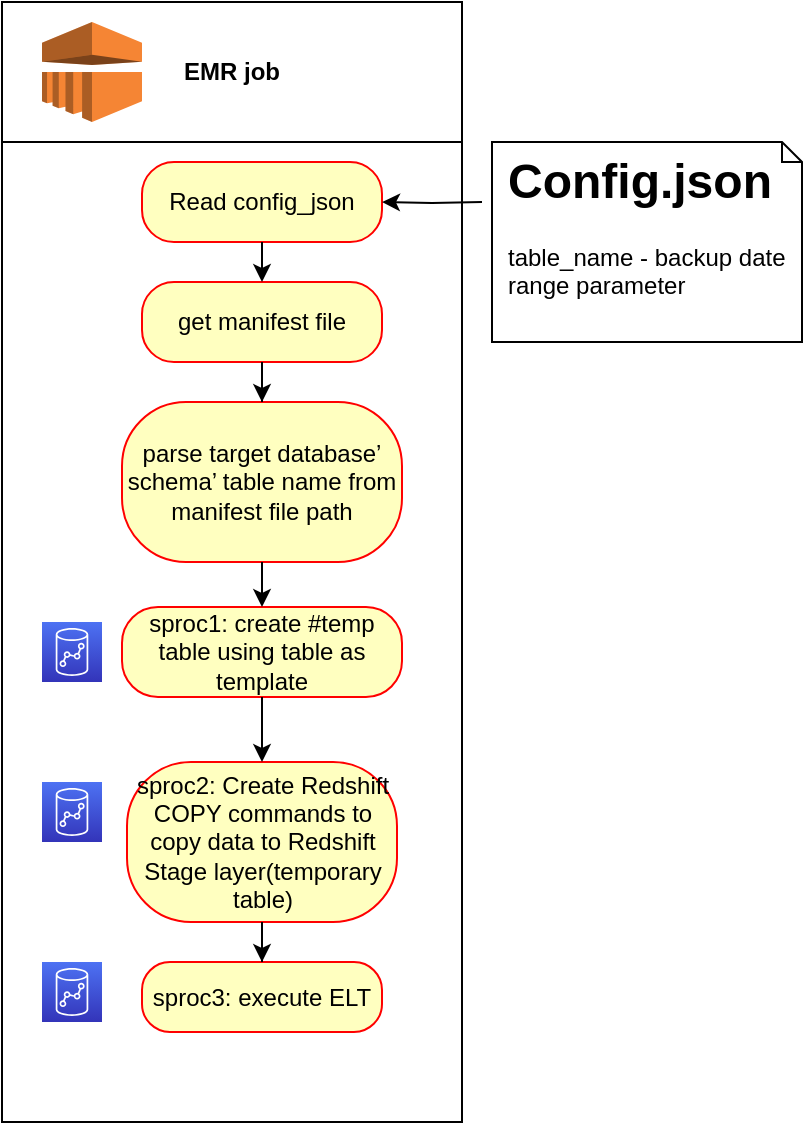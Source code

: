 <mxfile version="20.5.3" type="github" pages="2"><diagram id="X8Z78FuqrprQ2FSuTEVu" name="pre_ELT_steps"><mxGraphModel dx="1550" dy="852" grid="1" gridSize="10" guides="1" tooltips="1" connect="1" arrows="1" fold="1" page="1" pageScale="1" pageWidth="850" pageHeight="1100" math="0" shadow="0"><root><mxCell id="0"/><mxCell id="1" parent="0"/><mxCell id="zqa_NRZzv7nKZkw0Pogq-2" value="EMR job" style="swimlane;whiteSpace=wrap;html=1;startSize=70;" parent="1" vertex="1"><mxGeometry x="140" y="10" width="230" height="560" as="geometry"/></mxCell><mxCell id="zqa_NRZzv7nKZkw0Pogq-1" value="" style="outlineConnect=0;dashed=0;verticalLabelPosition=bottom;verticalAlign=top;align=center;html=1;shape=mxgraph.aws3.emr;fillColor=#F58534;gradientColor=none;" parent="zqa_NRZzv7nKZkw0Pogq-2" vertex="1"><mxGeometry x="20" y="10" width="50" height="50" as="geometry"/></mxCell><mxCell id="zqa_NRZzv7nKZkw0Pogq-4" value="Read config_json" style="rounded=1;whiteSpace=wrap;html=1;arcSize=40;fontColor=#000000;fillColor=#ffffc0;strokeColor=#ff0000;" parent="zqa_NRZzv7nKZkw0Pogq-2" vertex="1"><mxGeometry x="70" y="80" width="120" height="40" as="geometry"/></mxCell><mxCell id="zqa_NRZzv7nKZkw0Pogq-6" value="get manifest file" style="rounded=1;whiteSpace=wrap;html=1;arcSize=40;fontColor=#000000;fillColor=#ffffc0;strokeColor=#ff0000;" parent="zqa_NRZzv7nKZkw0Pogq-2" vertex="1"><mxGeometry x="70" y="140" width="120" height="40" as="geometry"/></mxCell><mxCell id="zqa_NRZzv7nKZkw0Pogq-7" value="" style="edgeStyle=orthogonalEdgeStyle;rounded=0;orthogonalLoop=1;jettySize=auto;html=1;" parent="zqa_NRZzv7nKZkw0Pogq-2" source="zqa_NRZzv7nKZkw0Pogq-4" target="zqa_NRZzv7nKZkw0Pogq-6" edge="1"><mxGeometry relative="1" as="geometry"><Array as="points"><mxPoint x="130" y="150"/><mxPoint x="130" y="150"/></Array></mxGeometry></mxCell><mxCell id="zqa_NRZzv7nKZkw0Pogq-12" value="&lt;span&gt;parse target database’ schema’ table name from manifest file path&lt;/span&gt;" style="rounded=1;whiteSpace=wrap;html=1;arcSize=40;fontColor=#000000;fillColor=#ffffc0;strokeColor=#ff0000;" parent="zqa_NRZzv7nKZkw0Pogq-2" vertex="1"><mxGeometry x="60" y="200" width="140" height="80" as="geometry"/></mxCell><mxCell id="zqa_NRZzv7nKZkw0Pogq-13" value="" style="edgeStyle=orthogonalEdgeStyle;rounded=0;orthogonalLoop=1;jettySize=auto;html=1;" parent="zqa_NRZzv7nKZkw0Pogq-2" source="zqa_NRZzv7nKZkw0Pogq-6" target="zqa_NRZzv7nKZkw0Pogq-12" edge="1"><mxGeometry relative="1" as="geometry"/></mxCell><mxCell id="zqa_NRZzv7nKZkw0Pogq-15" value="sproc1: create #temp table using table as template" style="whiteSpace=wrap;html=1;fillColor=#ffffc0;strokeColor=#ff0000;fontColor=#000000;rounded=1;arcSize=40;" parent="zqa_NRZzv7nKZkw0Pogq-2" vertex="1"><mxGeometry x="60" y="302.5" width="140" height="45" as="geometry"/></mxCell><mxCell id="zqa_NRZzv7nKZkw0Pogq-16" value="" style="edgeStyle=orthogonalEdgeStyle;rounded=0;orthogonalLoop=1;jettySize=auto;html=1;" parent="zqa_NRZzv7nKZkw0Pogq-2" source="zqa_NRZzv7nKZkw0Pogq-12" target="zqa_NRZzv7nKZkw0Pogq-15" edge="1"><mxGeometry relative="1" as="geometry"/></mxCell><mxCell id="zqa_NRZzv7nKZkw0Pogq-14" value="" style="sketch=0;points=[[0,0,0],[0.25,0,0],[0.5,0,0],[0.75,0,0],[1,0,0],[0,1,0],[0.25,1,0],[0.5,1,0],[0.75,1,0],[1,1,0],[0,0.25,0],[0,0.5,0],[0,0.75,0],[1,0.25,0],[1,0.5,0],[1,0.75,0]];outlineConnect=0;fontColor=#232F3E;gradientColor=#4D72F3;gradientDirection=north;fillColor=#3334B9;strokeColor=#ffffff;dashed=0;verticalLabelPosition=bottom;verticalAlign=top;align=center;html=1;fontSize=12;fontStyle=0;aspect=fixed;shape=mxgraph.aws4.resourceIcon;resIcon=mxgraph.aws4.redshift;" parent="zqa_NRZzv7nKZkw0Pogq-2" vertex="1"><mxGeometry x="20" y="310" width="30" height="30" as="geometry"/></mxCell><mxCell id="zqa_NRZzv7nKZkw0Pogq-17" value="&lt;span&gt;sproc2: Create&lt;/span&gt;&lt;span&gt; Redshift COPY commands to copy data to Redshift Stage layer(temporary table)&lt;/span&gt;" style="whiteSpace=wrap;html=1;fillColor=#ffffc0;strokeColor=#ff0000;fontColor=#000000;rounded=1;arcSize=40;" parent="zqa_NRZzv7nKZkw0Pogq-2" vertex="1"><mxGeometry x="62.5" y="380" width="135" height="80" as="geometry"/></mxCell><mxCell id="zqa_NRZzv7nKZkw0Pogq-18" value="" style="edgeStyle=orthogonalEdgeStyle;rounded=0;orthogonalLoop=1;jettySize=auto;html=1;" parent="zqa_NRZzv7nKZkw0Pogq-2" source="zqa_NRZzv7nKZkw0Pogq-15" target="zqa_NRZzv7nKZkw0Pogq-17" edge="1"><mxGeometry relative="1" as="geometry"/></mxCell><mxCell id="zqa_NRZzv7nKZkw0Pogq-19" value="" style="sketch=0;points=[[0,0,0],[0.25,0,0],[0.5,0,0],[0.75,0,0],[1,0,0],[0,1,0],[0.25,1,0],[0.5,1,0],[0.75,1,0],[1,1,0],[0,0.25,0],[0,0.5,0],[0,0.75,0],[1,0.25,0],[1,0.5,0],[1,0.75,0]];outlineConnect=0;fontColor=#232F3E;gradientColor=#4D72F3;gradientDirection=north;fillColor=#3334B9;strokeColor=#ffffff;dashed=0;verticalLabelPosition=bottom;verticalAlign=top;align=center;html=1;fontSize=12;fontStyle=0;aspect=fixed;shape=mxgraph.aws4.resourceIcon;resIcon=mxgraph.aws4.redshift;" parent="zqa_NRZzv7nKZkw0Pogq-2" vertex="1"><mxGeometry x="20" y="390" width="30" height="30" as="geometry"/></mxCell><mxCell id="zqa_NRZzv7nKZkw0Pogq-20" value="sproc3: execute ELT " style="whiteSpace=wrap;html=1;fillColor=#ffffc0;strokeColor=#ff0000;fontColor=#000000;rounded=1;arcSize=40;" parent="zqa_NRZzv7nKZkw0Pogq-2" vertex="1"><mxGeometry x="70" y="480" width="120" height="35" as="geometry"/></mxCell><mxCell id="zqa_NRZzv7nKZkw0Pogq-21" value="" style="edgeStyle=orthogonalEdgeStyle;rounded=0;orthogonalLoop=1;jettySize=auto;html=1;" parent="zqa_NRZzv7nKZkw0Pogq-2" source="zqa_NRZzv7nKZkw0Pogq-17" target="zqa_NRZzv7nKZkw0Pogq-20" edge="1"><mxGeometry relative="1" as="geometry"/></mxCell><mxCell id="zqa_NRZzv7nKZkw0Pogq-23" value="" style="sketch=0;points=[[0,0,0],[0.25,0,0],[0.5,0,0],[0.75,0,0],[1,0,0],[0,1,0],[0.25,1,0],[0.5,1,0],[0.75,1,0],[1,1,0],[0,0.25,0],[0,0.5,0],[0,0.75,0],[1,0.25,0],[1,0.5,0],[1,0.75,0]];outlineConnect=0;fontColor=#232F3E;gradientColor=#4D72F3;gradientDirection=north;fillColor=#3334B9;strokeColor=#ffffff;dashed=0;verticalLabelPosition=bottom;verticalAlign=top;align=center;html=1;fontSize=12;fontStyle=0;aspect=fixed;shape=mxgraph.aws4.resourceIcon;resIcon=mxgraph.aws4.redshift;" parent="zqa_NRZzv7nKZkw0Pogq-2" vertex="1"><mxGeometry x="20" y="480" width="30" height="30" as="geometry"/></mxCell><mxCell id="zqa_NRZzv7nKZkw0Pogq-10" value="" style="group" parent="1" vertex="1" connectable="0"><mxGeometry x="385" y="80" width="155" height="110" as="geometry"/></mxCell><mxCell id="zqa_NRZzv7nKZkw0Pogq-8" value="" style="shape=mxgraph.bpmn.data;labelPosition=center;verticalLabelPosition=bottom;align=center;verticalAlign=top;whiteSpace=wrap;size=10;html=1;" parent="zqa_NRZzv7nKZkw0Pogq-10" vertex="1"><mxGeometry width="155" height="100" as="geometry"/></mxCell><mxCell id="zqa_NRZzv7nKZkw0Pogq-9" value="&lt;h1&gt;Config.json&lt;br&gt;&lt;/h1&gt;&lt;p&gt;table_name - backup date range parameter&lt;br&gt;&lt;/p&gt;" style="text;html=1;strokeColor=none;fillColor=none;spacing=5;spacingTop=-20;whiteSpace=wrap;overflow=hidden;rounded=0;" parent="zqa_NRZzv7nKZkw0Pogq-10" vertex="1"><mxGeometry x="2.5" width="150" height="110" as="geometry"/></mxCell><mxCell id="zqa_NRZzv7nKZkw0Pogq-11" style="edgeStyle=orthogonalEdgeStyle;rounded=0;orthogonalLoop=1;jettySize=auto;html=1;entryX=1;entryY=0.5;entryDx=0;entryDy=0;" parent="1" target="zqa_NRZzv7nKZkw0Pogq-4" edge="1"><mxGeometry relative="1" as="geometry"><mxPoint x="380" y="110" as="sourcePoint"/></mxGeometry></mxCell></root></mxGraphModel></diagram><diagram id="eu0DY3Cfc8DBZn5m4-1O" name="ELT_architecture"><mxGraphModel dx="1550" dy="852" grid="1" gridSize="10" guides="1" tooltips="1" connect="1" arrows="1" fold="1" page="1" pageScale="1" pageWidth="850" pageHeight="1100" math="0" shadow="0"><root><mxCell id="0"/><mxCell id="1" parent="0"/><mxCell id="MliGGr1RkhgZ6PnH7-je-19" value="" style="group" parent="1" vertex="1" connectable="0"><mxGeometry x="450" y="260" width="60" height="40" as="geometry"/></mxCell><mxCell id="MliGGr1RkhgZ6PnH7-je-20" value="" style="shape=waypoint;sketch=0;size=6;pointerEvents=1;points=[];fillColor=none;resizable=0;rotatable=0;perimeter=centerPerimeter;snapToPoint=1;" parent="MliGGr1RkhgZ6PnH7-je-19" vertex="1"><mxGeometry width="40" height="40" as="geometry"/></mxCell><mxCell id="MliGGr1RkhgZ6PnH7-je-21" value="" style="shape=waypoint;sketch=0;size=6;pointerEvents=1;points=[];fillColor=none;resizable=0;rotatable=0;perimeter=centerPerimeter;snapToPoint=1;" parent="MliGGr1RkhgZ6PnH7-je-19" vertex="1"><mxGeometry x="10" width="40" height="40" as="geometry"/></mxCell><mxCell id="MliGGr1RkhgZ6PnH7-je-22" value="" style="shape=waypoint;sketch=0;size=6;pointerEvents=1;points=[];fillColor=none;resizable=0;rotatable=0;perimeter=centerPerimeter;snapToPoint=1;" parent="MliGGr1RkhgZ6PnH7-je-19" vertex="1"><mxGeometry x="20" width="40" height="40" as="geometry"/></mxCell><mxCell id="MliGGr1RkhgZ6PnH7-je-36" value="approach_1" style="swimlane;whiteSpace=wrap;html=1;startSize=23;" parent="1" vertex="1"><mxGeometry x="80" y="40" width="570" height="270" as="geometry"/></mxCell><mxCell id="MliGGr1RkhgZ6PnH7-je-1" value="Table_1" style="whiteSpace=wrap;html=1;align=center;" parent="MliGGr1RkhgZ6PnH7-je-36" vertex="1"><mxGeometry x="10" y="220" width="110" height="40" as="geometry"/></mxCell><mxCell id="MliGGr1RkhgZ6PnH7-je-3" value="Table_2" style="whiteSpace=wrap;html=1;align=center;" parent="MliGGr1RkhgZ6PnH7-je-36" vertex="1"><mxGeometry x="130" y="220" width="110" height="40" as="geometry"/></mxCell><mxCell id="MliGGr1RkhgZ6PnH7-je-4" value="Table_3" style="whiteSpace=wrap;html=1;align=center;" parent="MliGGr1RkhgZ6PnH7-je-36" vertex="1"><mxGeometry x="250" y="220" width="110" height="40" as="geometry"/></mxCell><mxCell id="MliGGr1RkhgZ6PnH7-je-5" value="Table_N" style="whiteSpace=wrap;html=1;align=center;" parent="MliGGr1RkhgZ6PnH7-je-36" vertex="1"><mxGeometry x="450" y="220" width="110" height="40" as="geometry"/></mxCell><mxCell id="MliGGr1RkhgZ6PnH7-je-32" style="edgeStyle=orthogonalEdgeStyle;rounded=0;orthogonalLoop=1;jettySize=auto;html=1;" parent="MliGGr1RkhgZ6PnH7-je-36" source="MliGGr1RkhgZ6PnH7-je-12" target="MliGGr1RkhgZ6PnH7-je-1" edge="1"><mxGeometry relative="1" as="geometry"/></mxCell><mxCell id="MliGGr1RkhgZ6PnH7-je-12" value="S3: table_1.parquet" style="html=1;" parent="MliGGr1RkhgZ6PnH7-je-36" vertex="1"><mxGeometry x="10" y="40" width="110" height="30" as="geometry"/></mxCell><mxCell id="MliGGr1RkhgZ6PnH7-je-33" style="edgeStyle=orthogonalEdgeStyle;rounded=0;orthogonalLoop=1;jettySize=auto;html=1;" parent="MliGGr1RkhgZ6PnH7-je-36" source="MliGGr1RkhgZ6PnH7-je-13" target="MliGGr1RkhgZ6PnH7-je-3" edge="1"><mxGeometry relative="1" as="geometry"/></mxCell><mxCell id="MliGGr1RkhgZ6PnH7-je-13" value="S3: table_2.parquet" style="html=1;" parent="MliGGr1RkhgZ6PnH7-je-36" vertex="1"><mxGeometry x="130" y="40" width="110" height="30" as="geometry"/></mxCell><mxCell id="MliGGr1RkhgZ6PnH7-je-34" style="edgeStyle=orthogonalEdgeStyle;rounded=0;orthogonalLoop=1;jettySize=auto;html=1;" parent="MliGGr1RkhgZ6PnH7-je-36" source="MliGGr1RkhgZ6PnH7-je-14" target="MliGGr1RkhgZ6PnH7-je-4" edge="1"><mxGeometry relative="1" as="geometry"/></mxCell><mxCell id="MliGGr1RkhgZ6PnH7-je-14" value="S3: table_3.parquet" style="html=1;" parent="MliGGr1RkhgZ6PnH7-je-36" vertex="1"><mxGeometry x="250" y="40" width="110" height="30" as="geometry"/></mxCell><mxCell id="MliGGr1RkhgZ6PnH7-je-15" value="" style="group" parent="MliGGr1RkhgZ6PnH7-je-36" vertex="1" connectable="0"><mxGeometry x="370" y="40" width="60" height="40" as="geometry"/></mxCell><mxCell id="MliGGr1RkhgZ6PnH7-je-16" value="" style="shape=waypoint;sketch=0;size=6;pointerEvents=1;points=[];fillColor=none;resizable=0;rotatable=0;perimeter=centerPerimeter;snapToPoint=1;" parent="MliGGr1RkhgZ6PnH7-je-15" vertex="1"><mxGeometry width="40" height="40" as="geometry"/></mxCell><mxCell id="MliGGr1RkhgZ6PnH7-je-17" value="" style="shape=waypoint;sketch=0;size=6;pointerEvents=1;points=[];fillColor=none;resizable=0;rotatable=0;perimeter=centerPerimeter;snapToPoint=1;" parent="MliGGr1RkhgZ6PnH7-je-15" vertex="1"><mxGeometry x="10" width="40" height="40" as="geometry"/></mxCell><mxCell id="MliGGr1RkhgZ6PnH7-je-18" value="" style="shape=waypoint;sketch=0;size=6;pointerEvents=1;points=[];fillColor=none;resizable=0;rotatable=0;perimeter=centerPerimeter;snapToPoint=1;" parent="MliGGr1RkhgZ6PnH7-je-15" vertex="1"><mxGeometry x="20" width="40" height="40" as="geometry"/></mxCell><mxCell id="MliGGr1RkhgZ6PnH7-je-35" style="edgeStyle=orthogonalEdgeStyle;rounded=0;orthogonalLoop=1;jettySize=auto;html=1;" parent="MliGGr1RkhgZ6PnH7-je-36" source="MliGGr1RkhgZ6PnH7-je-23" target="MliGGr1RkhgZ6PnH7-je-5" edge="1"><mxGeometry relative="1" as="geometry"/></mxCell><mxCell id="MliGGr1RkhgZ6PnH7-je-23" value="S3: table_N.parquet" style="html=1;" parent="MliGGr1RkhgZ6PnH7-je-36" vertex="1"><mxGeometry x="450" y="40" width="110" height="30" as="geometry"/></mxCell><mxCell id="MliGGr1RkhgZ6PnH7-je-24" value="ELT_1:&lt;br&gt;EMR script&lt;br&gt;set of Procedures" style="shape=process;whiteSpace=wrap;html=1;backgroundOutline=1;" parent="MliGGr1RkhgZ6PnH7-je-36" vertex="1"><mxGeometry x="10" y="100" width="110" height="80" as="geometry"/></mxCell><mxCell id="MliGGr1RkhgZ6PnH7-je-27" value="ELT_2:&lt;br&gt;EMR script&lt;br&gt;set of Procedures" style="shape=process;whiteSpace=wrap;html=1;backgroundOutline=1;" parent="MliGGr1RkhgZ6PnH7-je-36" vertex="1"><mxGeometry x="130" y="100" width="110" height="80" as="geometry"/></mxCell><mxCell id="MliGGr1RkhgZ6PnH7-je-28" value="ELT_3:&lt;br&gt;EMR script&lt;br&gt;set of Procedures" style="shape=process;whiteSpace=wrap;html=1;backgroundOutline=1;" parent="MliGGr1RkhgZ6PnH7-je-36" vertex="1"><mxGeometry x="250" y="100" width="110" height="80" as="geometry"/></mxCell><mxCell id="MliGGr1RkhgZ6PnH7-je-29" value="ELT_N:&lt;br&gt;EMR script&lt;br&gt;set of Procedures" style="shape=process;whiteSpace=wrap;html=1;backgroundOutline=1;" parent="MliGGr1RkhgZ6PnH7-je-36" vertex="1"><mxGeometry x="450" y="100" width="110" height="80" as="geometry"/></mxCell><mxCell id="MliGGr1RkhgZ6PnH7-je-37" value="" style="group" parent="1" vertex="1" connectable="0"><mxGeometry x="450" y="190" width="60" height="40" as="geometry"/></mxCell><mxCell id="MliGGr1RkhgZ6PnH7-je-38" value="" style="shape=waypoint;sketch=0;size=6;pointerEvents=1;points=[];fillColor=none;resizable=0;rotatable=0;perimeter=centerPerimeter;snapToPoint=1;" parent="MliGGr1RkhgZ6PnH7-je-37" vertex="1"><mxGeometry width="40" height="40" as="geometry"/></mxCell><mxCell id="MliGGr1RkhgZ6PnH7-je-39" value="" style="shape=waypoint;sketch=0;size=6;pointerEvents=1;points=[];fillColor=none;resizable=0;rotatable=0;perimeter=centerPerimeter;snapToPoint=1;" parent="MliGGr1RkhgZ6PnH7-je-37" vertex="1"><mxGeometry x="10" width="40" height="40" as="geometry"/></mxCell><mxCell id="MliGGr1RkhgZ6PnH7-je-40" value="" style="shape=waypoint;sketch=0;size=6;pointerEvents=1;points=[];fillColor=none;resizable=0;rotatable=0;perimeter=centerPerimeter;snapToPoint=1;" parent="MliGGr1RkhgZ6PnH7-je-37" vertex="1"><mxGeometry x="20" width="40" height="40" as="geometry"/></mxCell><mxCell id="MliGGr1RkhgZ6PnH7-je-45" value="approach_2" style="swimlane;whiteSpace=wrap;html=1;startSize=23;" parent="1" vertex="1"><mxGeometry x="80" y="340" width="570" height="290" as="geometry"/></mxCell><mxCell id="MliGGr1RkhgZ6PnH7-je-41" value="" style="group" parent="MliGGr1RkhgZ6PnH7-je-45" vertex="1" connectable="0"><mxGeometry x="370" y="220" width="60" height="40" as="geometry"/></mxCell><mxCell id="MliGGr1RkhgZ6PnH7-je-42" value="" style="shape=waypoint;sketch=0;size=6;pointerEvents=1;points=[];fillColor=none;resizable=0;rotatable=0;perimeter=centerPerimeter;snapToPoint=1;" parent="MliGGr1RkhgZ6PnH7-je-41" vertex="1"><mxGeometry width="40" height="40" as="geometry"/></mxCell><mxCell id="MliGGr1RkhgZ6PnH7-je-43" value="" style="shape=waypoint;sketch=0;size=6;pointerEvents=1;points=[];fillColor=none;resizable=0;rotatable=0;perimeter=centerPerimeter;snapToPoint=1;" parent="MliGGr1RkhgZ6PnH7-je-41" vertex="1"><mxGeometry x="10" width="40" height="40" as="geometry"/></mxCell><mxCell id="MliGGr1RkhgZ6PnH7-je-44" value="" style="shape=waypoint;sketch=0;size=6;pointerEvents=1;points=[];fillColor=none;resizable=0;rotatable=0;perimeter=centerPerimeter;snapToPoint=1;" parent="MliGGr1RkhgZ6PnH7-je-41" vertex="1"><mxGeometry x="20" width="40" height="40" as="geometry"/></mxCell><mxCell id="MliGGr1RkhgZ6PnH7-je-46" value="Table_1" style="whiteSpace=wrap;html=1;align=center;" parent="MliGGr1RkhgZ6PnH7-je-45" vertex="1"><mxGeometry x="10" y="220" width="110" height="40" as="geometry"/></mxCell><mxCell id="MliGGr1RkhgZ6PnH7-je-47" value="Table_2" style="whiteSpace=wrap;html=1;align=center;" parent="MliGGr1RkhgZ6PnH7-je-45" vertex="1"><mxGeometry x="130" y="220" width="110" height="40" as="geometry"/></mxCell><mxCell id="MliGGr1RkhgZ6PnH7-je-48" value="Table_3" style="whiteSpace=wrap;html=1;align=center;" parent="MliGGr1RkhgZ6PnH7-je-45" vertex="1"><mxGeometry x="250" y="220" width="110" height="40" as="geometry"/></mxCell><mxCell id="MliGGr1RkhgZ6PnH7-je-49" value="Table_N" style="whiteSpace=wrap;html=1;align=center;" parent="MliGGr1RkhgZ6PnH7-je-45" vertex="1"><mxGeometry x="450" y="220" width="110" height="40" as="geometry"/></mxCell><mxCell id="MliGGr1RkhgZ6PnH7-je-50" style="edgeStyle=orthogonalEdgeStyle;rounded=0;orthogonalLoop=1;jettySize=auto;html=1;" parent="MliGGr1RkhgZ6PnH7-je-45" source="MliGGr1RkhgZ6PnH7-je-51" target="MliGGr1RkhgZ6PnH7-je-46" edge="1"><mxGeometry relative="1" as="geometry"/></mxCell><mxCell id="MliGGr1RkhgZ6PnH7-je-51" value="S3: table_1.parquet" style="html=1;" parent="MliGGr1RkhgZ6PnH7-je-45" vertex="1"><mxGeometry x="10" y="40" width="110" height="30" as="geometry"/></mxCell><mxCell id="MliGGr1RkhgZ6PnH7-je-52" style="edgeStyle=orthogonalEdgeStyle;rounded=0;orthogonalLoop=1;jettySize=auto;html=1;" parent="MliGGr1RkhgZ6PnH7-je-45" source="MliGGr1RkhgZ6PnH7-je-53" target="MliGGr1RkhgZ6PnH7-je-47" edge="1"><mxGeometry relative="1" as="geometry"/></mxCell><mxCell id="MliGGr1RkhgZ6PnH7-je-53" value="S3: table_2.parquet" style="html=1;" parent="MliGGr1RkhgZ6PnH7-je-45" vertex="1"><mxGeometry x="130" y="40" width="110" height="30" as="geometry"/></mxCell><mxCell id="MliGGr1RkhgZ6PnH7-je-54" style="edgeStyle=orthogonalEdgeStyle;rounded=0;orthogonalLoop=1;jettySize=auto;html=1;" parent="MliGGr1RkhgZ6PnH7-je-45" source="MliGGr1RkhgZ6PnH7-je-55" target="MliGGr1RkhgZ6PnH7-je-48" edge="1"><mxGeometry relative="1" as="geometry"/></mxCell><mxCell id="MliGGr1RkhgZ6PnH7-je-55" value="S3: table_3.parquet" style="html=1;" parent="MliGGr1RkhgZ6PnH7-je-45" vertex="1"><mxGeometry x="250" y="40" width="110" height="30" as="geometry"/></mxCell><mxCell id="MliGGr1RkhgZ6PnH7-je-56" value="" style="group" parent="MliGGr1RkhgZ6PnH7-je-45" vertex="1" connectable="0"><mxGeometry x="370" y="40" width="60" height="40" as="geometry"/></mxCell><mxCell id="MliGGr1RkhgZ6PnH7-je-57" value="" style="shape=waypoint;sketch=0;size=6;pointerEvents=1;points=[];fillColor=none;resizable=0;rotatable=0;perimeter=centerPerimeter;snapToPoint=1;" parent="MliGGr1RkhgZ6PnH7-je-56" vertex="1"><mxGeometry width="40" height="40" as="geometry"/></mxCell><mxCell id="MliGGr1RkhgZ6PnH7-je-58" value="" style="shape=waypoint;sketch=0;size=6;pointerEvents=1;points=[];fillColor=none;resizable=0;rotatable=0;perimeter=centerPerimeter;snapToPoint=1;" parent="MliGGr1RkhgZ6PnH7-je-56" vertex="1"><mxGeometry x="10" width="40" height="40" as="geometry"/></mxCell><mxCell id="MliGGr1RkhgZ6PnH7-je-59" value="" style="shape=waypoint;sketch=0;size=6;pointerEvents=1;points=[];fillColor=none;resizable=0;rotatable=0;perimeter=centerPerimeter;snapToPoint=1;" parent="MliGGr1RkhgZ6PnH7-je-56" vertex="1"><mxGeometry x="20" width="40" height="40" as="geometry"/></mxCell><mxCell id="MliGGr1RkhgZ6PnH7-je-60" style="edgeStyle=orthogonalEdgeStyle;rounded=0;orthogonalLoop=1;jettySize=auto;html=1;" parent="MliGGr1RkhgZ6PnH7-je-45" source="MliGGr1RkhgZ6PnH7-je-61" target="MliGGr1RkhgZ6PnH7-je-49" edge="1"><mxGeometry relative="1" as="geometry"/></mxCell><mxCell id="MliGGr1RkhgZ6PnH7-je-61" value="S3: table_N.parquet" style="html=1;" parent="MliGGr1RkhgZ6PnH7-je-45" vertex="1"><mxGeometry x="450" y="40" width="110" height="30" as="geometry"/></mxCell><mxCell id="MliGGr1RkhgZ6PnH7-je-62" value="ELT_universal:&lt;br&gt;EMR script&lt;br&gt;set of Procedures (1 main one is dynamic SQL)&lt;br&gt;&lt;b&gt;+ config_table&lt;/b&gt;" style="shape=process;whiteSpace=wrap;html=1;backgroundOutline=1;size=0.036;" parent="MliGGr1RkhgZ6PnH7-je-45" vertex="1"><mxGeometry x="30" y="100" width="510" height="80" as="geometry"/></mxCell><mxCell id="saIWJB8277m6xEqkWFE2-1" value="" style="group" vertex="1" connectable="0" parent="MliGGr1RkhgZ6PnH7-je-45"><mxGeometry x="600" y="50" width="110" height="150" as="geometry"/></mxCell><mxCell id="MliGGr1RkhgZ6PnH7-je-70" value="" style="shape=mxgraph.bpmn.data;labelPosition=center;verticalLabelPosition=bottom;align=center;verticalAlign=top;whiteSpace=wrap;size=8;html=1;" parent="saIWJB8277m6xEqkWFE2-1" vertex="1"><mxGeometry width="100" height="150" as="geometry"/></mxCell><mxCell id="MliGGr1RkhgZ6PnH7-je-71" value="&lt;h1&gt;Config table&lt;br&gt;&lt;/h1&gt;metadata about table-loadtype-additional parameters" style="text;html=1;strokeColor=none;fillColor=none;spacing=5;spacingTop=-20;whiteSpace=wrap;overflow=hidden;rounded=0;" parent="saIWJB8277m6xEqkWFE2-1" vertex="1"><mxGeometry width="110" height="150" as="geometry"/></mxCell></root></mxGraphModel></diagram></mxfile>
